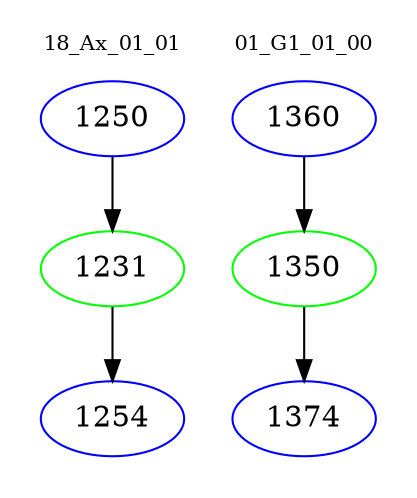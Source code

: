 digraph{
subgraph cluster_0 {
color = white
label = "18_Ax_01_01";
fontsize=10;
T0_1250 [label="1250", color="blue"]
T0_1250 -> T0_1231 [color="black"]
T0_1231 [label="1231", color="green"]
T0_1231 -> T0_1254 [color="black"]
T0_1254 [label="1254", color="blue"]
}
subgraph cluster_1 {
color = white
label = "01_G1_01_00";
fontsize=10;
T1_1360 [label="1360", color="blue"]
T1_1360 -> T1_1350 [color="black"]
T1_1350 [label="1350", color="green"]
T1_1350 -> T1_1374 [color="black"]
T1_1374 [label="1374", color="blue"]
}
}
